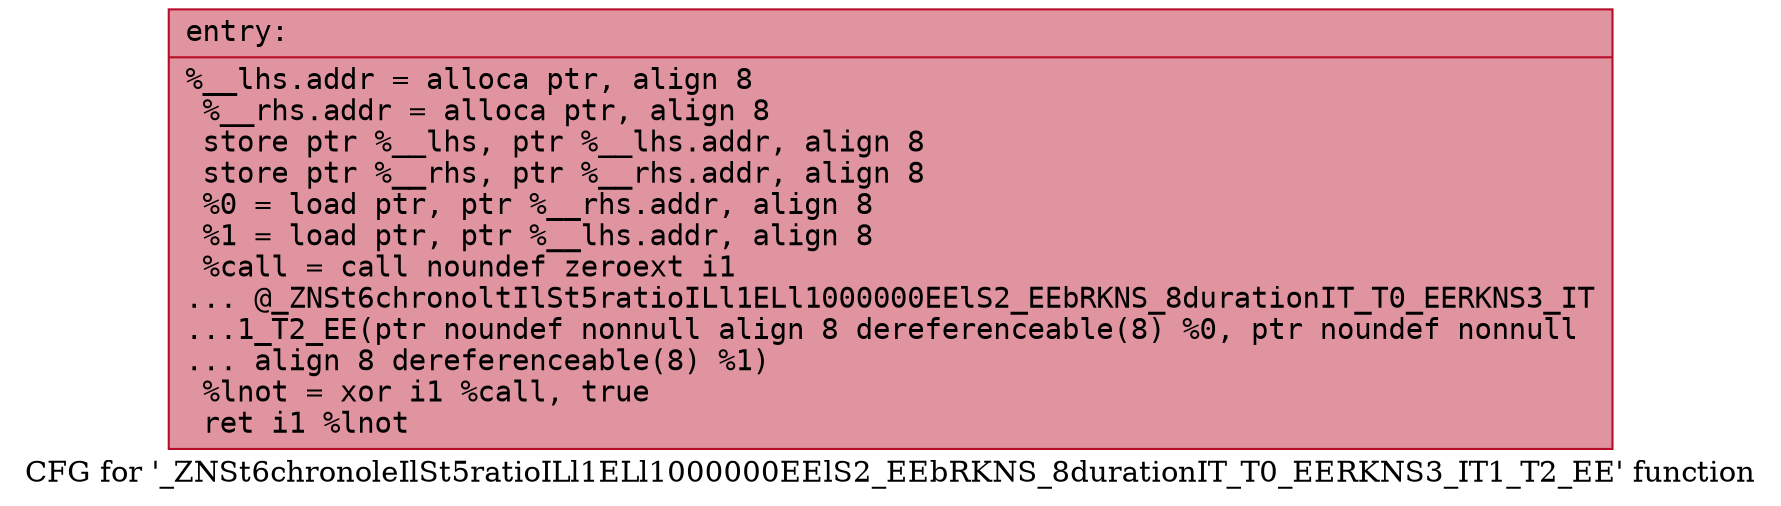digraph "CFG for '_ZNSt6chronoleIlSt5ratioILl1ELl1000000EElS2_EEbRKNS_8durationIT_T0_EERKNS3_IT1_T2_EE' function" {
	label="CFG for '_ZNSt6chronoleIlSt5ratioILl1ELl1000000EElS2_EEbRKNS_8durationIT_T0_EERKNS3_IT1_T2_EE' function";

	Node0x5651cd873360 [shape=record,color="#b70d28ff", style=filled, fillcolor="#b70d2870" fontname="Courier",label="{entry:\l|  %__lhs.addr = alloca ptr, align 8\l  %__rhs.addr = alloca ptr, align 8\l  store ptr %__lhs, ptr %__lhs.addr, align 8\l  store ptr %__rhs, ptr %__rhs.addr, align 8\l  %0 = load ptr, ptr %__rhs.addr, align 8\l  %1 = load ptr, ptr %__lhs.addr, align 8\l  %call = call noundef zeroext i1\l... @_ZNSt6chronoltIlSt5ratioILl1ELl1000000EElS2_EEbRKNS_8durationIT_T0_EERKNS3_IT\l...1_T2_EE(ptr noundef nonnull align 8 dereferenceable(8) %0, ptr noundef nonnull\l... align 8 dereferenceable(8) %1)\l  %lnot = xor i1 %call, true\l  ret i1 %lnot\l}"];
}
